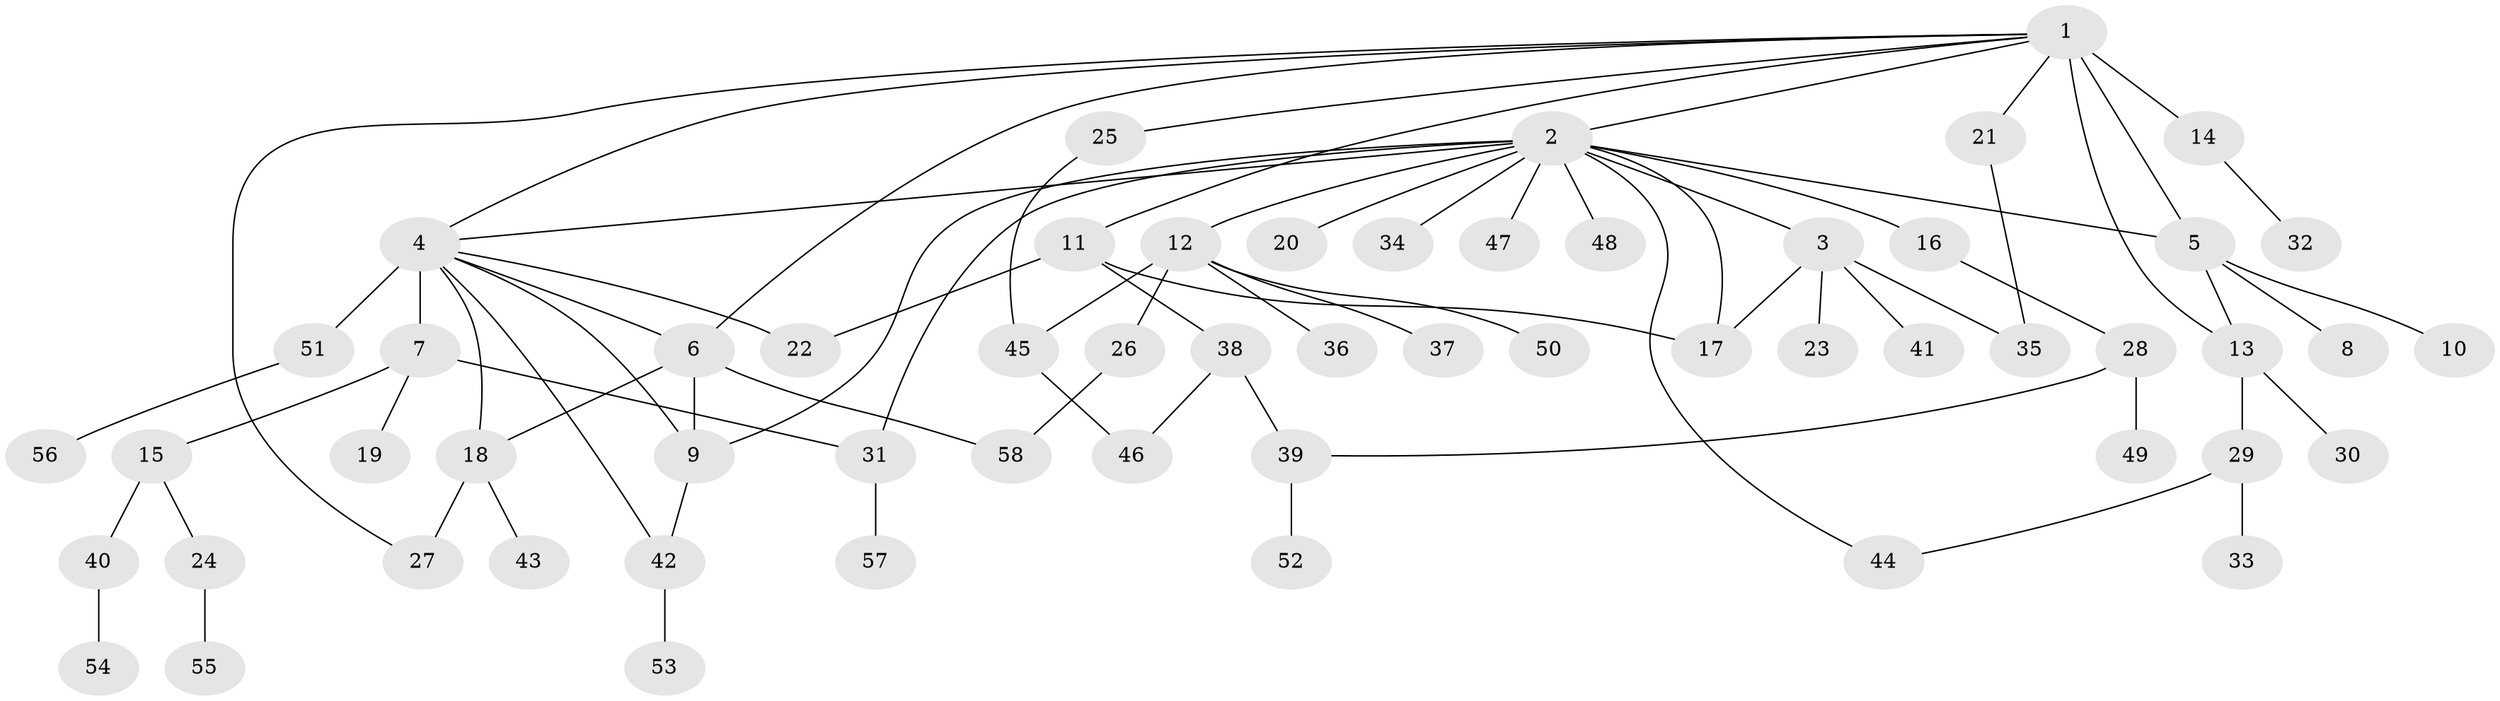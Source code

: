 // original degree distribution, {19: 0.017241379310344827, 15: 0.008620689655172414, 5: 0.017241379310344827, 6: 0.02586206896551724, 9: 0.008620689655172414, 2: 0.27586206896551724, 1: 0.47413793103448276, 3: 0.1206896551724138, 7: 0.008620689655172414, 4: 0.04310344827586207}
// Generated by graph-tools (version 1.1) at 2025/35/03/09/25 02:35:51]
// undirected, 58 vertices, 76 edges
graph export_dot {
graph [start="1"]
  node [color=gray90,style=filled];
  1;
  2;
  3;
  4;
  5;
  6;
  7;
  8;
  9;
  10;
  11;
  12;
  13;
  14;
  15;
  16;
  17;
  18;
  19;
  20;
  21;
  22;
  23;
  24;
  25;
  26;
  27;
  28;
  29;
  30;
  31;
  32;
  33;
  34;
  35;
  36;
  37;
  38;
  39;
  40;
  41;
  42;
  43;
  44;
  45;
  46;
  47;
  48;
  49;
  50;
  51;
  52;
  53;
  54;
  55;
  56;
  57;
  58;
  1 -- 2 [weight=1.0];
  1 -- 4 [weight=1.0];
  1 -- 5 [weight=1.0];
  1 -- 6 [weight=1.0];
  1 -- 11 [weight=1.0];
  1 -- 13 [weight=2.0];
  1 -- 14 [weight=7.0];
  1 -- 21 [weight=1.0];
  1 -- 25 [weight=1.0];
  1 -- 27 [weight=1.0];
  2 -- 3 [weight=1.0];
  2 -- 4 [weight=1.0];
  2 -- 5 [weight=1.0];
  2 -- 9 [weight=1.0];
  2 -- 12 [weight=1.0];
  2 -- 16 [weight=1.0];
  2 -- 17 [weight=1.0];
  2 -- 20 [weight=1.0];
  2 -- 31 [weight=1.0];
  2 -- 34 [weight=1.0];
  2 -- 44 [weight=1.0];
  2 -- 47 [weight=1.0];
  2 -- 48 [weight=1.0];
  3 -- 17 [weight=1.0];
  3 -- 23 [weight=1.0];
  3 -- 35 [weight=1.0];
  3 -- 41 [weight=1.0];
  4 -- 6 [weight=2.0];
  4 -- 7 [weight=8.0];
  4 -- 9 [weight=1.0];
  4 -- 18 [weight=1.0];
  4 -- 22 [weight=1.0];
  4 -- 42 [weight=1.0];
  4 -- 51 [weight=1.0];
  5 -- 8 [weight=1.0];
  5 -- 10 [weight=1.0];
  5 -- 13 [weight=1.0];
  6 -- 9 [weight=3.0];
  6 -- 18 [weight=1.0];
  6 -- 58 [weight=1.0];
  7 -- 15 [weight=1.0];
  7 -- 19 [weight=1.0];
  7 -- 31 [weight=1.0];
  9 -- 42 [weight=1.0];
  11 -- 17 [weight=1.0];
  11 -- 22 [weight=1.0];
  11 -- 38 [weight=2.0];
  12 -- 26 [weight=1.0];
  12 -- 36 [weight=1.0];
  12 -- 37 [weight=1.0];
  12 -- 45 [weight=1.0];
  12 -- 50 [weight=1.0];
  13 -- 29 [weight=1.0];
  13 -- 30 [weight=1.0];
  14 -- 32 [weight=1.0];
  15 -- 24 [weight=1.0];
  15 -- 40 [weight=1.0];
  16 -- 28 [weight=1.0];
  18 -- 27 [weight=2.0];
  18 -- 43 [weight=1.0];
  21 -- 35 [weight=1.0];
  24 -- 55 [weight=1.0];
  25 -- 45 [weight=1.0];
  26 -- 58 [weight=1.0];
  28 -- 39 [weight=1.0];
  28 -- 49 [weight=2.0];
  29 -- 33 [weight=1.0];
  29 -- 44 [weight=1.0];
  31 -- 57 [weight=1.0];
  38 -- 39 [weight=1.0];
  38 -- 46 [weight=2.0];
  39 -- 52 [weight=1.0];
  40 -- 54 [weight=1.0];
  42 -- 53 [weight=1.0];
  45 -- 46 [weight=2.0];
  51 -- 56 [weight=1.0];
}
